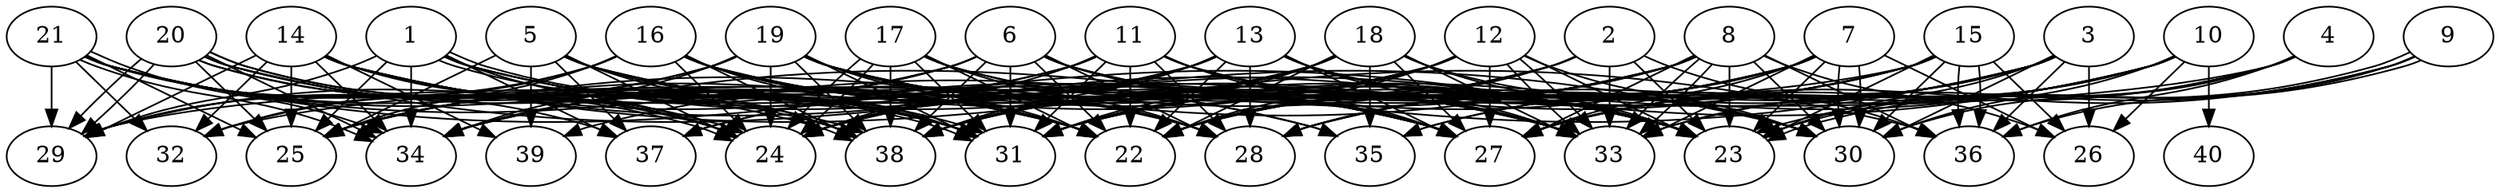// DAG automatically generated by daggen at Tue Aug  6 16:28:35 2019
// ./daggen --dot -n 40 --ccr 0.5 --fat 0.8 --regular 0.5 --density 0.8 --mindata 5242880 --maxdata 52428800 
digraph G {
  1 [size="86198272", alpha="0.08", expect_size="43099136"] 
  1 -> 24 [size ="43099136"]
  1 -> 25 [size ="43099136"]
  1 -> 27 [size ="43099136"]
  1 -> 29 [size ="43099136"]
  1 -> 31 [size ="43099136"]
  1 -> 31 [size ="43099136"]
  1 -> 33 [size ="43099136"]
  1 -> 34 [size ="43099136"]
  1 -> 35 [size ="43099136"]
  1 -> 37 [size ="43099136"]
  2 [size="30195712", alpha="0.12", expect_size="15097856"] 
  2 -> 22 [size ="15097856"]
  2 -> 23 [size ="15097856"]
  2 -> 24 [size ="15097856"]
  2 -> 33 [size ="15097856"]
  2 -> 36 [size ="15097856"]
  2 -> 39 [size ="15097856"]
  3 [size="15192064", alpha="0.08", expect_size="7596032"] 
  3 -> 22 [size ="7596032"]
  3 -> 23 [size ="7596032"]
  3 -> 26 [size ="7596032"]
  3 -> 27 [size ="7596032"]
  3 -> 28 [size ="7596032"]
  3 -> 30 [size ="7596032"]
  3 -> 31 [size ="7596032"]
  3 -> 34 [size ="7596032"]
  3 -> 35 [size ="7596032"]
  3 -> 36 [size ="7596032"]
  4 [size="89640960", alpha="0.05", expect_size="44820480"] 
  4 -> 23 [size ="44820480"]
  4 -> 27 [size ="44820480"]
  4 -> 30 [size ="44820480"]
  4 -> 32 [size ="44820480"]
  4 -> 36 [size ="44820480"]
  5 [size="12746752", alpha="0.14", expect_size="6373376"] 
  5 -> 23 [size ="6373376"]
  5 -> 24 [size ="6373376"]
  5 -> 25 [size ="6373376"]
  5 -> 27 [size ="6373376"]
  5 -> 31 [size ="6373376"]
  5 -> 37 [size ="6373376"]
  5 -> 38 [size ="6373376"]
  5 -> 39 [size ="6373376"]
  6 [size="41392128", alpha="0.12", expect_size="20696064"] 
  6 -> 22 [size ="20696064"]
  6 -> 23 [size ="20696064"]
  6 -> 25 [size ="20696064"]
  6 -> 27 [size ="20696064"]
  6 -> 28 [size ="20696064"]
  6 -> 29 [size ="20696064"]
  6 -> 30 [size ="20696064"]
  6 -> 31 [size ="20696064"]
  6 -> 33 [size ="20696064"]
  6 -> 34 [size ="20696064"]
  6 -> 38 [size ="20696064"]
  7 [size="18163712", alpha="0.04", expect_size="9081856"] 
  7 -> 22 [size ="9081856"]
  7 -> 23 [size ="9081856"]
  7 -> 26 [size ="9081856"]
  7 -> 27 [size ="9081856"]
  7 -> 28 [size ="9081856"]
  7 -> 30 [size ="9081856"]
  7 -> 30 [size ="9081856"]
  7 -> 31 [size ="9081856"]
  7 -> 33 [size ="9081856"]
  7 -> 37 [size ="9081856"]
  7 -> 38 [size ="9081856"]
  8 [size="98801664", alpha="0.19", expect_size="49400832"] 
  8 -> 22 [size ="49400832"]
  8 -> 23 [size ="49400832"]
  8 -> 25 [size ="49400832"]
  8 -> 26 [size ="49400832"]
  8 -> 27 [size ="49400832"]
  8 -> 30 [size ="49400832"]
  8 -> 31 [size ="49400832"]
  8 -> 33 [size ="49400832"]
  8 -> 33 [size ="49400832"]
  8 -> 36 [size ="49400832"]
  8 -> 37 [size ="49400832"]
  8 -> 38 [size ="49400832"]
  9 [size="21352448", alpha="0.18", expect_size="10676224"] 
  9 -> 23 [size ="10676224"]
  9 -> 23 [size ="10676224"]
  9 -> 27 [size ="10676224"]
  9 -> 33 [size ="10676224"]
  9 -> 36 [size ="10676224"]
  10 [size="56305664", alpha="0.10", expect_size="28152832"] 
  10 -> 24 [size ="28152832"]
  10 -> 26 [size ="28152832"]
  10 -> 27 [size ="28152832"]
  10 -> 28 [size ="28152832"]
  10 -> 30 [size ="28152832"]
  10 -> 31 [size ="28152832"]
  10 -> 33 [size ="28152832"]
  10 -> 35 [size ="28152832"]
  10 -> 40 [size ="28152832"]
  11 [size="39819264", alpha="0.08", expect_size="19909632"] 
  11 -> 22 [size ="19909632"]
  11 -> 24 [size ="19909632"]
  11 -> 25 [size ="19909632"]
  11 -> 27 [size ="19909632"]
  11 -> 28 [size ="19909632"]
  11 -> 30 [size ="19909632"]
  11 -> 31 [size ="19909632"]
  11 -> 33 [size ="19909632"]
  11 -> 34 [size ="19909632"]
  12 [size="76148736", alpha="0.04", expect_size="38074368"] 
  12 -> 22 [size ="38074368"]
  12 -> 23 [size ="38074368"]
  12 -> 25 [size ="38074368"]
  12 -> 27 [size ="38074368"]
  12 -> 30 [size ="38074368"]
  12 -> 31 [size ="38074368"]
  12 -> 33 [size ="38074368"]
  12 -> 33 [size ="38074368"]
  12 -> 34 [size ="38074368"]
  13 [size="36165632", alpha="0.10", expect_size="18082816"] 
  13 -> 22 [size ="18082816"]
  13 -> 23 [size ="18082816"]
  13 -> 24 [size ="18082816"]
  13 -> 25 [size ="18082816"]
  13 -> 27 [size ="18082816"]
  13 -> 28 [size ="18082816"]
  13 -> 30 [size ="18082816"]
  13 -> 33 [size ="18082816"]
  13 -> 34 [size ="18082816"]
  13 -> 38 [size ="18082816"]
  14 [size="72753152", alpha="0.11", expect_size="36376576"] 
  14 -> 23 [size ="36376576"]
  14 -> 24 [size ="36376576"]
  14 -> 25 [size ="36376576"]
  14 -> 27 [size ="36376576"]
  14 -> 28 [size ="36376576"]
  14 -> 29 [size ="36376576"]
  14 -> 32 [size ="36376576"]
  14 -> 34 [size ="36376576"]
  14 -> 36 [size ="36376576"]
  14 -> 38 [size ="36376576"]
  14 -> 39 [size ="36376576"]
  15 [size="97540096", alpha="0.07", expect_size="48770048"] 
  15 -> 22 [size ="48770048"]
  15 -> 23 [size ="48770048"]
  15 -> 24 [size ="48770048"]
  15 -> 26 [size ="48770048"]
  15 -> 28 [size ="48770048"]
  15 -> 29 [size ="48770048"]
  15 -> 30 [size ="48770048"]
  15 -> 36 [size ="48770048"]
  15 -> 36 [size ="48770048"]
  15 -> 38 [size ="48770048"]
  16 [size="69591040", alpha="0.16", expect_size="34795520"] 
  16 -> 22 [size ="34795520"]
  16 -> 23 [size ="34795520"]
  16 -> 24 [size ="34795520"]
  16 -> 25 [size ="34795520"]
  16 -> 28 [size ="34795520"]
  16 -> 29 [size ="34795520"]
  16 -> 31 [size ="34795520"]
  16 -> 32 [size ="34795520"]
  16 -> 33 [size ="34795520"]
  16 -> 38 [size ="34795520"]
  17 [size="32088064", alpha="0.16", expect_size="16044032"] 
  17 -> 22 [size ="16044032"]
  17 -> 24 [size ="16044032"]
  17 -> 24 [size ="16044032"]
  17 -> 27 [size ="16044032"]
  17 -> 28 [size ="16044032"]
  17 -> 31 [size ="16044032"]
  17 -> 33 [size ="16044032"]
  17 -> 38 [size ="16044032"]
  18 [size="51349504", alpha="0.09", expect_size="25674752"] 
  18 -> 22 [size ="25674752"]
  18 -> 23 [size ="25674752"]
  18 -> 24 [size ="25674752"]
  18 -> 27 [size ="25674752"]
  18 -> 30 [size ="25674752"]
  18 -> 31 [size ="25674752"]
  18 -> 33 [size ="25674752"]
  18 -> 34 [size ="25674752"]
  18 -> 35 [size ="25674752"]
  18 -> 38 [size ="25674752"]
  19 [size="44750848", alpha="0.09", expect_size="22375424"] 
  19 -> 22 [size ="22375424"]
  19 -> 23 [size ="22375424"]
  19 -> 24 [size ="22375424"]
  19 -> 27 [size ="22375424"]
  19 -> 28 [size ="22375424"]
  19 -> 29 [size ="22375424"]
  19 -> 31 [size ="22375424"]
  19 -> 32 [size ="22375424"]
  19 -> 33 [size ="22375424"]
  19 -> 34 [size ="22375424"]
  19 -> 38 [size ="22375424"]
  20 [size="37072896", alpha="0.03", expect_size="18536448"] 
  20 -> 22 [size ="18536448"]
  20 -> 24 [size ="18536448"]
  20 -> 24 [size ="18536448"]
  20 -> 25 [size ="18536448"]
  20 -> 29 [size ="18536448"]
  20 -> 29 [size ="18536448"]
  20 -> 30 [size ="18536448"]
  20 -> 31 [size ="18536448"]
  20 -> 34 [size ="18536448"]
  20 -> 38 [size ="18536448"]
  20 -> 38 [size ="18536448"]
  21 [size="86575104", alpha="0.14", expect_size="43287552"] 
  21 -> 22 [size ="43287552"]
  21 -> 23 [size ="43287552"]
  21 -> 24 [size ="43287552"]
  21 -> 25 [size ="43287552"]
  21 -> 29 [size ="43287552"]
  21 -> 31 [size ="43287552"]
  21 -> 32 [size ="43287552"]
  21 -> 34 [size ="43287552"]
  21 -> 34 [size ="43287552"]
  21 -> 35 [size ="43287552"]
  21 -> 37 [size ="43287552"]
  22 [size="28340224", alpha="0.08", expect_size="14170112"] 
  23 [size="46075904", alpha="0.04", expect_size="23037952"] 
  24 [size="93038592", alpha="0.16", expect_size="46519296"] 
  25 [size="48277504", alpha="0.09", expect_size="24138752"] 
  26 [size="79132672", alpha="0.09", expect_size="39566336"] 
  27 [size="58615808", alpha="0.10", expect_size="29307904"] 
  28 [size="40110080", alpha="0.09", expect_size="20055040"] 
  29 [size="81420288", alpha="0.11", expect_size="40710144"] 
  30 [size="28811264", alpha="0.03", expect_size="14405632"] 
  31 [size="44089344", alpha="0.01", expect_size="22044672"] 
  32 [size="14225408", alpha="0.13", expect_size="7112704"] 
  33 [size="53303296", alpha="0.10", expect_size="26651648"] 
  34 [size="71657472", alpha="0.01", expect_size="35828736"] 
  35 [size="54073344", alpha="0.10", expect_size="27036672"] 
  36 [size="97183744", alpha="0.11", expect_size="48591872"] 
  37 [size="43151360", alpha="0.18", expect_size="21575680"] 
  38 [size="88397824", alpha="0.12", expect_size="44198912"] 
  39 [size="38125568", alpha="0.14", expect_size="19062784"] 
  40 [size="91944960", alpha="0.02", expect_size="45972480"] 
}
